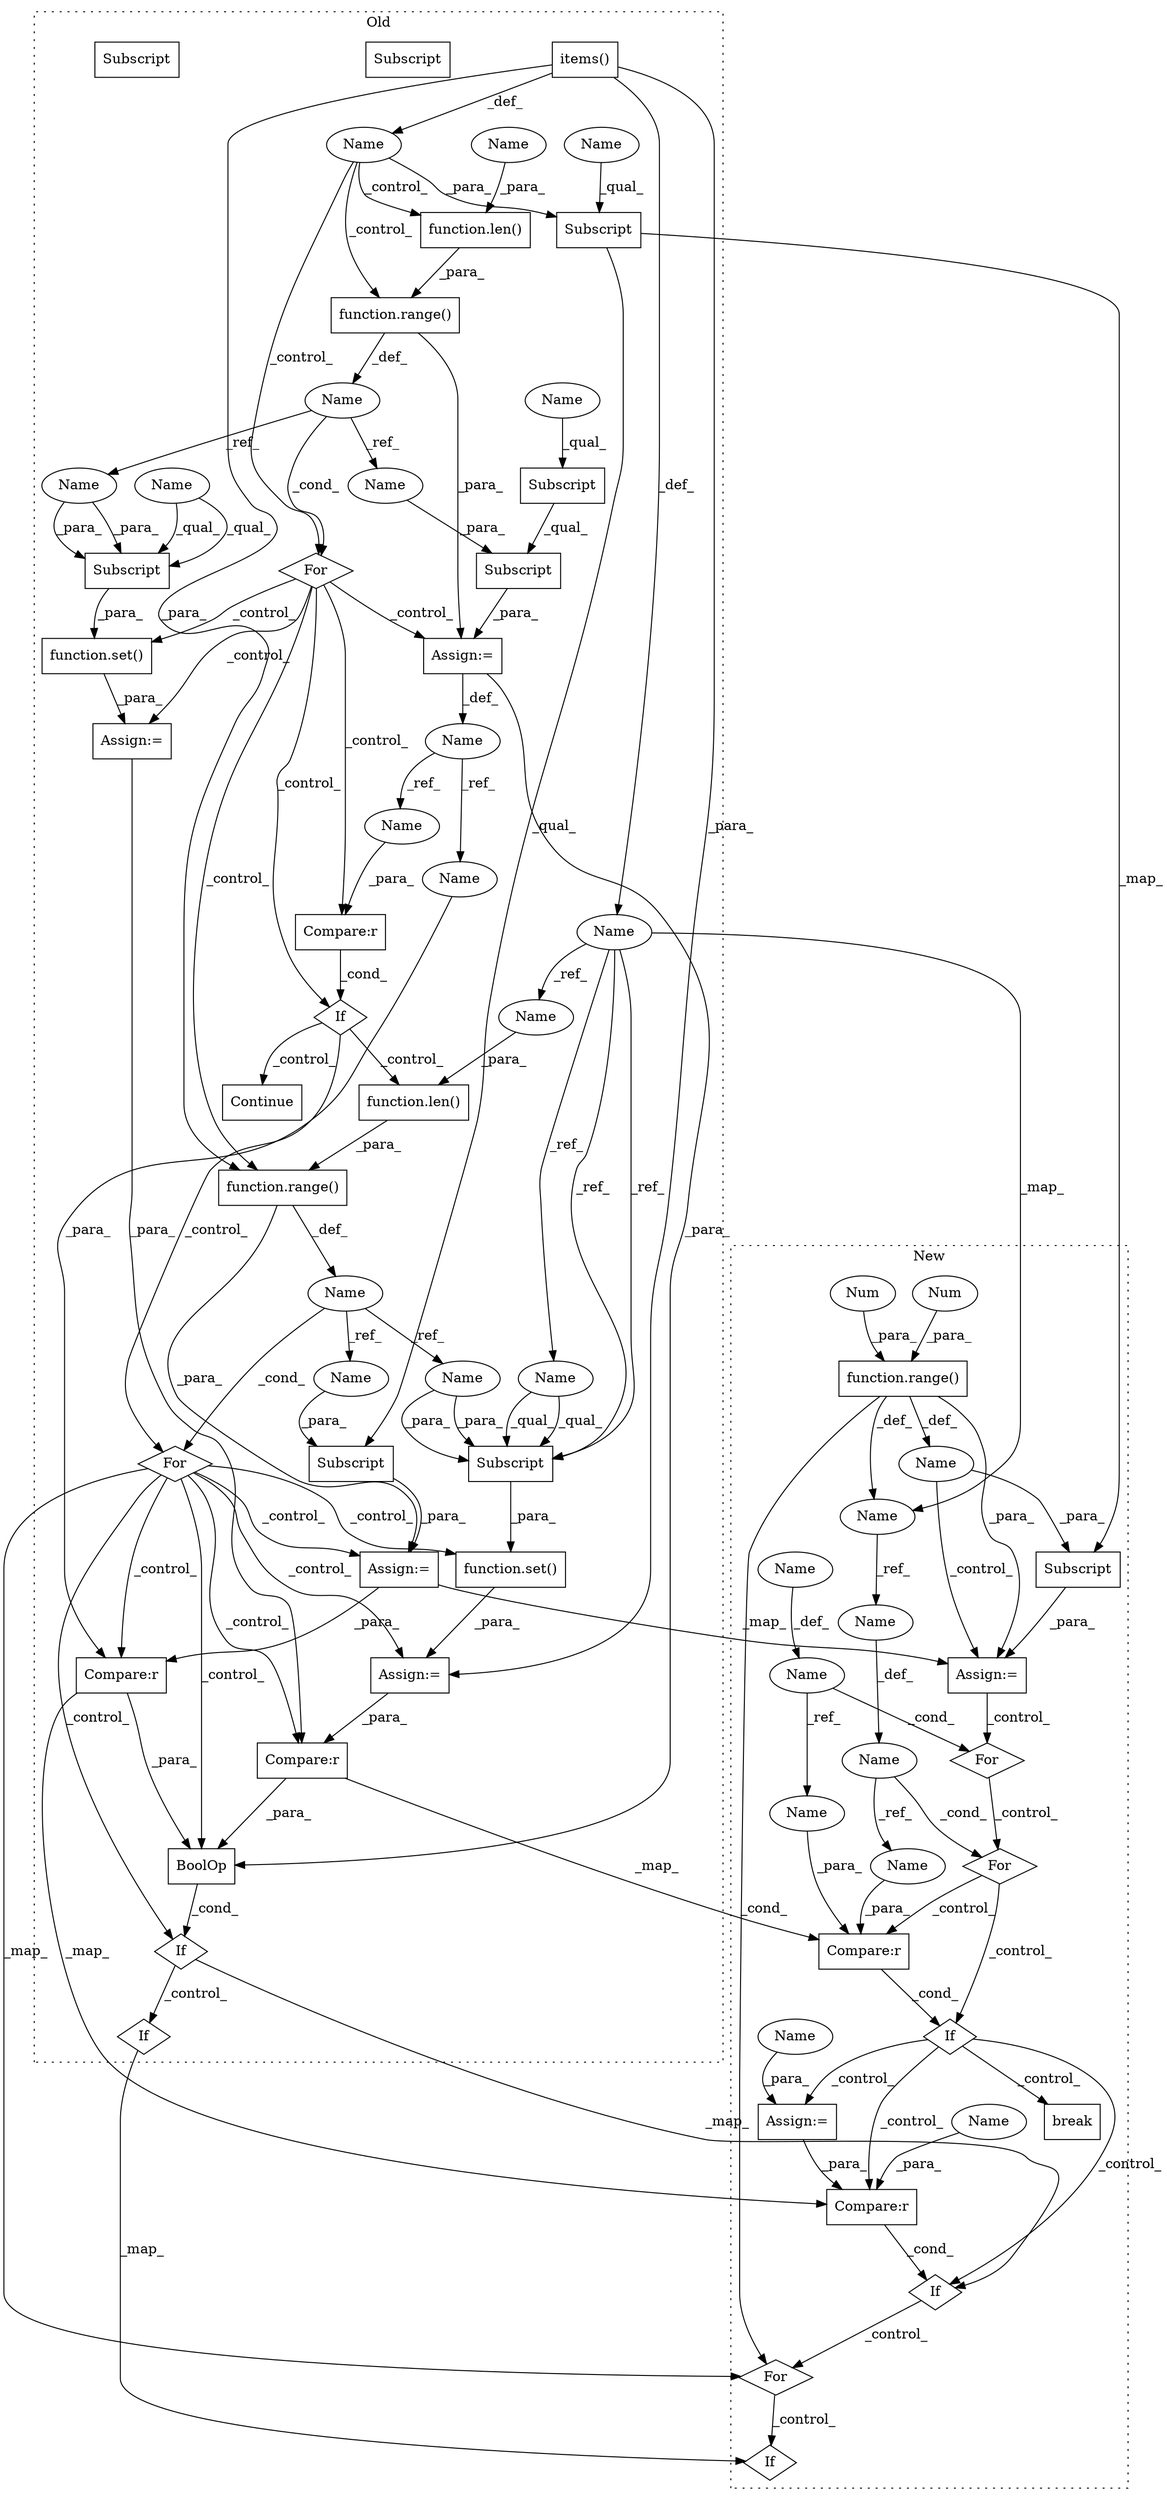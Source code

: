 digraph G {
subgraph cluster0 {
1 [label="function.set()" a="75" s="3544,3569" l="4,1" shape="box"];
3 [label="Assign:=" a="68" s="3541" l="3" shape="box"];
4 [label="function.len()" a="75" s="3255,3273" l="4,1" shape="box"];
5 [label="If" a="96" s="3374" l="3" shape="diamond"];
6 [label="function.len()" a="75" s="3456,3474" l="4,1" shape="box"];
7 [label="Name" a="87" s="2877" l="14" shape="ellipse"];
12 [label="Compare:r" a="40" s="3590" l="16" shape="box"];
13 [label="Subscript" a="63" s="3298,0" l="19,0" shape="box"];
14 [label="function.range()" a="75" s="3450,3475" l="6,1" shape="box"];
15 [label="Subscript" a="63" s="3503,0" l="19,0" shape="box"];
17 [label="Subscript" a="63" s="3503,0" l="12,0" shape="box"];
18 [label="items()" a="75" s="2343" l="20" shape="box"];
19 [label="Subscript" a="63" s="3298,0" l="12,0" shape="box"];
20 [label="function.range()" a="75" s="3249,3274" l="6,1" shape="box"];
21 [label="Subscript" a="63" s="3548,0" l="21,0" shape="box"];
25 [label="For" a="107" s="3437,3476" l="4,18" shape="diamond"];
31 [label="If" a="96" s="3587" l="3" shape="diamond"];
32 [label="Compare:r" a="40" s="3377" l="21" shape="box"];
33 [label="If" a="96" s="3641" l="3" shape="diamond"];
35 [label="Compare:r" a="40" s="3611" l="8" shape="box"];
37 [label="BoolOp" a="72" s="3590" l="29" shape="box"];
38 [label="Continue" a="43" s="3416" l="8" shape="box"];
39 [label="Subscript" a="63" s="3339,0" l="21,0" shape="box"];
40 [label="Name" a="87" s="2337" l="2" shape="ellipse"];
41 [label="Name" a="87" s="3289" l="6" shape="ellipse"];
42 [label="Name" a="87" s="3441" l="5" shape="ellipse"];
44 [label="Name" a="87" s="3240" l="5" shape="ellipse"];
46 [label="For" a="107" s="3236,3275" l="4,14" shape="diamond"];
47 [label="Assign:=" a="68" s="3332" l="3" shape="box"];
48 [label="Assign:=" a="68" s="3295" l="3" shape="box"];
49 [label="function.set()" a="75" s="3335,3360" l="4,1" shape="box"];
51 [label="Assign:=" a="68" s="3500" l="3" shape="box"];
53 [label="Name" a="87" s="3354" l="5" shape="ellipse"];
54 [label="Name" a="87" s="3311" l="5" shape="ellipse"];
56 [label="Name" a="87" s="3259" l="14" shape="ellipse"];
57 [label="Subscript" a="63" s="3339,0" l="21,0" shape="box"];
58 [label="Name" a="87" s="3339" l="14" shape="ellipse"];
59 [label="Name" a="87" s="3516" l="5" shape="ellipse"];
60 [label="Name" a="87" s="3563" l="5" shape="ellipse"];
63 [label="Name" a="87" s="3590" l="6" shape="ellipse"];
64 [label="Name" a="87" s="3377" l="6" shape="ellipse"];
67 [label="Name" a="87" s="3503" l="8" shape="ellipse"];
68 [label="Name" a="87" s="3298" l="8" shape="ellipse"];
69 [label="Subscript" a="63" s="3548,0" l="21,0" shape="box"];
70 [label="Name" a="87" s="3460" l="14" shape="ellipse"];
71 [label="Name" a="87" s="3548" l="14" shape="ellipse"];
label = "Old";
style="dotted";
}
subgraph cluster1 {
2 [label="function.range()" a="75" s="2342,2356" l="6,1" shape="box"];
8 [label="Name" a="87" s="2904" l="14" shape="ellipse"];
9 [label="If" a="96" s="3344" l="3" shape="diamond"];
10 [label="Name" a="87" s="3267" l="2" shape="ellipse"];
11 [label="Compare:r" a="40" s="3432" l="18" shape="box"];
16 [label="Subscript" a="63" s="2372,0" l="20,0" shape="box"];
22 [label="break" a="94" s="3415" l="5" shape="box"];
23 [label="Assign:=" a="68" s="3387" l="3" shape="box"];
24 [label="For" a="107" s="3464,3488" l="4,18" shape="diamond"];
26 [label="Num" a="76" s="2351" l="5" shape="ellipse"];
27 [label="For" a="107" s="3301,3325" l="4,19" shape="diamond"];
28 [label="Num" a="76" s="2348" l="1" shape="ellipse"];
29 [label="For" a="107" s="3263,3287" l="4,14" shape="diamond"];
30 [label="If" a="96" s="3429" l="3" shape="diamond"];
34 [label="If" a="96" s="3506" l="3" shape="diamond"];
36 [label="Compare:r" a="40" s="3347" l="8" shape="box"];
43 [label="Name" a="87" s="3305" l="2" shape="ellipse"];
45 [label="Name" a="87" s="2336" l="2" shape="ellipse"];
50 [label="Assign:=" a="68" s="2369" l="3" shape="box"];
52 [label="Name" a="87" s="3347" l="2" shape="ellipse"];
55 [label="Name" a="87" s="3311" l="14" shape="ellipse"];
61 [label="Name" a="87" s="3390" l="4" shape="ellipse"];
62 [label="Name" a="87" s="3446" l="4" shape="ellipse"];
65 [label="Name" a="87" s="3273" l="14" shape="ellipse"];
66 [label="Name" a="87" s="3353" l="2" shape="ellipse"];
label = "New";
style="dotted";
}
1 -> 3 [label="_para_"];
2 -> 8 [label="_def_"];
2 -> 45 [label="_def_"];
2 -> 50 [label="_para_"];
2 -> 24 [label="_cond_"];
3 -> 35 [label="_para_"];
4 -> 20 [label="_para_"];
5 -> 38 [label="_control_"];
5 -> 25 [label="_control_"];
5 -> 6 [label="_control_"];
6 -> 14 [label="_para_"];
7 -> 8 [label="_map_"];
7 -> 69 [label="_ref_"];
7 -> 69 [label="_ref_"];
7 -> 70 [label="_ref_"];
7 -> 71 [label="_ref_"];
8 -> 55 [label="_ref_"];
9 -> 11 [label="_control_"];
9 -> 30 [label="_control_"];
9 -> 23 [label="_control_"];
9 -> 22 [label="_control_"];
10 -> 29 [label="_cond_"];
10 -> 52 [label="_ref_"];
11 -> 30 [label="_cond_"];
12 -> 11 [label="_map_"];
12 -> 37 [label="_para_"];
13 -> 48 [label="_para_"];
14 -> 42 [label="_def_"];
14 -> 51 [label="_para_"];
15 -> 51 [label="_para_"];
16 -> 50 [label="_para_"];
17 -> 15 [label="_qual_"];
17 -> 16 [label="_map_"];
18 -> 40 [label="_def_"];
18 -> 3 [label="_para_"];
18 -> 7 [label="_def_"];
18 -> 14 [label="_para_"];
19 -> 13 [label="_qual_"];
20 -> 48 [label="_para_"];
20 -> 44 [label="_def_"];
23 -> 11 [label="_para_"];
24 -> 34 [label="_control_"];
25 -> 3 [label="_control_"];
25 -> 1 [label="_control_"];
25 -> 51 [label="_control_"];
25 -> 35 [label="_control_"];
25 -> 37 [label="_control_"];
25 -> 24 [label="_map_"];
25 -> 31 [label="_control_"];
25 -> 12 [label="_control_"];
26 -> 2 [label="_para_"];
27 -> 36 [label="_control_"];
27 -> 9 [label="_control_"];
28 -> 2 [label="_para_"];
29 -> 27 [label="_control_"];
30 -> 24 [label="_control_"];
31 -> 33 [label="_control_"];
31 -> 30 [label="_map_"];
32 -> 5 [label="_cond_"];
33 -> 34 [label="_map_"];
35 -> 37 [label="_para_"];
35 -> 36 [label="_map_"];
36 -> 9 [label="_cond_"];
37 -> 31 [label="_cond_"];
40 -> 46 [label="_control_"];
40 -> 20 [label="_control_"];
40 -> 4 [label="_control_"];
40 -> 17 [label="_para_"];
41 -> 63 [label="_ref_"];
41 -> 64 [label="_ref_"];
42 -> 25 [label="_cond_"];
42 -> 60 [label="_ref_"];
42 -> 59 [label="_ref_"];
43 -> 27 [label="_cond_"];
43 -> 66 [label="_ref_"];
44 -> 53 [label="_ref_"];
44 -> 46 [label="_cond_"];
44 -> 54 [label="_ref_"];
45 -> 16 [label="_para_"];
45 -> 50 [label="_control_"];
46 -> 47 [label="_control_"];
46 -> 5 [label="_control_"];
46 -> 32 [label="_control_"];
46 -> 49 [label="_control_"];
46 -> 48 [label="_control_"];
46 -> 14 [label="_control_"];
47 -> 35 [label="_para_"];
48 -> 41 [label="_def_"];
48 -> 37 [label="_para_"];
49 -> 47 [label="_para_"];
50 -> 29 [label="_control_"];
51 -> 50 [label="_map_"];
51 -> 12 [label="_para_"];
52 -> 36 [label="_para_"];
53 -> 57 [label="_para_"];
53 -> 57 [label="_para_"];
54 -> 13 [label="_para_"];
55 -> 43 [label="_def_"];
56 -> 4 [label="_para_"];
57 -> 49 [label="_para_"];
58 -> 57 [label="_qual_"];
58 -> 57 [label="_qual_"];
59 -> 15 [label="_para_"];
60 -> 69 [label="_para_"];
60 -> 69 [label="_para_"];
61 -> 23 [label="_para_"];
62 -> 11 [label="_para_"];
63 -> 12 [label="_para_"];
64 -> 32 [label="_para_"];
65 -> 10 [label="_def_"];
66 -> 36 [label="_para_"];
67 -> 17 [label="_qual_"];
68 -> 19 [label="_qual_"];
69 -> 1 [label="_para_"];
70 -> 6 [label="_para_"];
71 -> 69 [label="_qual_"];
71 -> 69 [label="_qual_"];
}